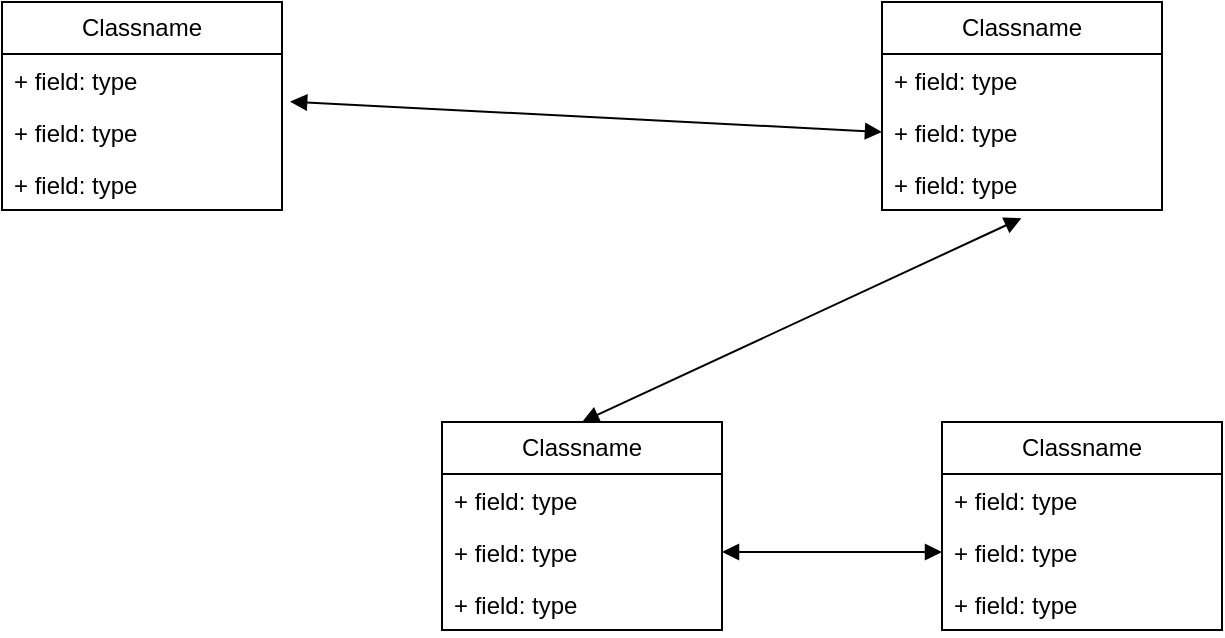 <mxfile version="25.0.1">
  <diagram name="Page-1" id="b5b7bab2-c9e2-2cf4-8b2a-24fd1a2a6d21">
    <mxGraphModel dx="2351" dy="1045" grid="1" gridSize="10" guides="1" tooltips="1" connect="1" arrows="1" fold="1" page="1" pageScale="1" pageWidth="827" pageHeight="1169" background="none" math="0" shadow="0">
      <root>
        <mxCell id="0" />
        <mxCell id="1" parent="0" />
        <mxCell id="ARt1oEXNG48UcG4bib0V-1" value="Classname" style="swimlane;fontStyle=0;childLayout=stackLayout;horizontal=1;startSize=26;fillColor=none;horizontalStack=0;resizeParent=1;resizeParentMax=0;resizeLast=0;collapsible=1;marginBottom=0;whiteSpace=wrap;html=1;" vertex="1" parent="1">
          <mxGeometry x="10" y="540" width="140" height="104" as="geometry" />
        </mxCell>
        <mxCell id="ARt1oEXNG48UcG4bib0V-2" value="+ field: type" style="text;strokeColor=none;fillColor=none;align=left;verticalAlign=top;spacingLeft=4;spacingRight=4;overflow=hidden;rotatable=0;points=[[0,0.5],[1,0.5]];portConstraint=eastwest;whiteSpace=wrap;html=1;" vertex="1" parent="ARt1oEXNG48UcG4bib0V-1">
          <mxGeometry y="26" width="140" height="26" as="geometry" />
        </mxCell>
        <mxCell id="ARt1oEXNG48UcG4bib0V-3" value="+ field: type" style="text;strokeColor=none;fillColor=none;align=left;verticalAlign=top;spacingLeft=4;spacingRight=4;overflow=hidden;rotatable=0;points=[[0,0.5],[1,0.5]];portConstraint=eastwest;whiteSpace=wrap;html=1;" vertex="1" parent="ARt1oEXNG48UcG4bib0V-1">
          <mxGeometry y="52" width="140" height="26" as="geometry" />
        </mxCell>
        <mxCell id="ARt1oEXNG48UcG4bib0V-4" value="+ field: type" style="text;strokeColor=none;fillColor=none;align=left;verticalAlign=top;spacingLeft=4;spacingRight=4;overflow=hidden;rotatable=0;points=[[0,0.5],[1,0.5]];portConstraint=eastwest;whiteSpace=wrap;html=1;" vertex="1" parent="ARt1oEXNG48UcG4bib0V-1">
          <mxGeometry y="78" width="140" height="26" as="geometry" />
        </mxCell>
        <mxCell id="ARt1oEXNG48UcG4bib0V-5" value="Classname" style="swimlane;fontStyle=0;childLayout=stackLayout;horizontal=1;startSize=26;fillColor=none;horizontalStack=0;resizeParent=1;resizeParentMax=0;resizeLast=0;collapsible=1;marginBottom=0;whiteSpace=wrap;html=1;" vertex="1" parent="1">
          <mxGeometry x="450" y="540" width="140" height="104" as="geometry" />
        </mxCell>
        <mxCell id="ARt1oEXNG48UcG4bib0V-6" value="+ field: type" style="text;strokeColor=none;fillColor=none;align=left;verticalAlign=top;spacingLeft=4;spacingRight=4;overflow=hidden;rotatable=0;points=[[0,0.5],[1,0.5]];portConstraint=eastwest;whiteSpace=wrap;html=1;" vertex="1" parent="ARt1oEXNG48UcG4bib0V-5">
          <mxGeometry y="26" width="140" height="26" as="geometry" />
        </mxCell>
        <mxCell id="ARt1oEXNG48UcG4bib0V-7" value="+ field: type" style="text;strokeColor=none;fillColor=none;align=left;verticalAlign=top;spacingLeft=4;spacingRight=4;overflow=hidden;rotatable=0;points=[[0,0.5],[1,0.5]];portConstraint=eastwest;whiteSpace=wrap;html=1;" vertex="1" parent="ARt1oEXNG48UcG4bib0V-5">
          <mxGeometry y="52" width="140" height="26" as="geometry" />
        </mxCell>
        <mxCell id="ARt1oEXNG48UcG4bib0V-8" value="+ field: type" style="text;strokeColor=none;fillColor=none;align=left;verticalAlign=top;spacingLeft=4;spacingRight=4;overflow=hidden;rotatable=0;points=[[0,0.5],[1,0.5]];portConstraint=eastwest;whiteSpace=wrap;html=1;" vertex="1" parent="ARt1oEXNG48UcG4bib0V-5">
          <mxGeometry y="78" width="140" height="26" as="geometry" />
        </mxCell>
        <mxCell id="ARt1oEXNG48UcG4bib0V-9" value="Classname" style="swimlane;fontStyle=0;childLayout=stackLayout;horizontal=1;startSize=26;fillColor=none;horizontalStack=0;resizeParent=1;resizeParentMax=0;resizeLast=0;collapsible=1;marginBottom=0;whiteSpace=wrap;html=1;" vertex="1" parent="1">
          <mxGeometry x="480" y="750" width="140" height="104" as="geometry" />
        </mxCell>
        <mxCell id="ARt1oEXNG48UcG4bib0V-10" value="+ field: type" style="text;strokeColor=none;fillColor=none;align=left;verticalAlign=top;spacingLeft=4;spacingRight=4;overflow=hidden;rotatable=0;points=[[0,0.5],[1,0.5]];portConstraint=eastwest;whiteSpace=wrap;html=1;" vertex="1" parent="ARt1oEXNG48UcG4bib0V-9">
          <mxGeometry y="26" width="140" height="26" as="geometry" />
        </mxCell>
        <mxCell id="ARt1oEXNG48UcG4bib0V-11" value="+ field: type" style="text;strokeColor=none;fillColor=none;align=left;verticalAlign=top;spacingLeft=4;spacingRight=4;overflow=hidden;rotatable=0;points=[[0,0.5],[1,0.5]];portConstraint=eastwest;whiteSpace=wrap;html=1;" vertex="1" parent="ARt1oEXNG48UcG4bib0V-9">
          <mxGeometry y="52" width="140" height="26" as="geometry" />
        </mxCell>
        <mxCell id="ARt1oEXNG48UcG4bib0V-12" value="+ field: type" style="text;strokeColor=none;fillColor=none;align=left;verticalAlign=top;spacingLeft=4;spacingRight=4;overflow=hidden;rotatable=0;points=[[0,0.5],[1,0.5]];portConstraint=eastwest;whiteSpace=wrap;html=1;" vertex="1" parent="ARt1oEXNG48UcG4bib0V-9">
          <mxGeometry y="78" width="140" height="26" as="geometry" />
        </mxCell>
        <mxCell id="ARt1oEXNG48UcG4bib0V-13" value="Classname" style="swimlane;fontStyle=0;childLayout=stackLayout;horizontal=1;startSize=26;fillColor=none;horizontalStack=0;resizeParent=1;resizeParentMax=0;resizeLast=0;collapsible=1;marginBottom=0;whiteSpace=wrap;html=1;" vertex="1" parent="1">
          <mxGeometry x="230" y="750" width="140" height="104" as="geometry" />
        </mxCell>
        <mxCell id="ARt1oEXNG48UcG4bib0V-14" value="+ field: type" style="text;strokeColor=none;fillColor=none;align=left;verticalAlign=top;spacingLeft=4;spacingRight=4;overflow=hidden;rotatable=0;points=[[0,0.5],[1,0.5]];portConstraint=eastwest;whiteSpace=wrap;html=1;" vertex="1" parent="ARt1oEXNG48UcG4bib0V-13">
          <mxGeometry y="26" width="140" height="26" as="geometry" />
        </mxCell>
        <mxCell id="ARt1oEXNG48UcG4bib0V-15" value="+ field: type" style="text;strokeColor=none;fillColor=none;align=left;verticalAlign=top;spacingLeft=4;spacingRight=4;overflow=hidden;rotatable=0;points=[[0,0.5],[1,0.5]];portConstraint=eastwest;whiteSpace=wrap;html=1;" vertex="1" parent="ARt1oEXNG48UcG4bib0V-13">
          <mxGeometry y="52" width="140" height="26" as="geometry" />
        </mxCell>
        <mxCell id="ARt1oEXNG48UcG4bib0V-16" value="+ field: type" style="text;strokeColor=none;fillColor=none;align=left;verticalAlign=top;spacingLeft=4;spacingRight=4;overflow=hidden;rotatable=0;points=[[0,0.5],[1,0.5]];portConstraint=eastwest;whiteSpace=wrap;html=1;" vertex="1" parent="ARt1oEXNG48UcG4bib0V-13">
          <mxGeometry y="78" width="140" height="26" as="geometry" />
        </mxCell>
        <mxCell id="ARt1oEXNG48UcG4bib0V-19" value="" style="endArrow=block;startArrow=block;endFill=1;startFill=1;html=1;rounded=0;exitX=1.029;exitY=-0.084;exitDx=0;exitDy=0;exitPerimeter=0;entryX=0;entryY=0.5;entryDx=0;entryDy=0;" edge="1" parent="1" source="ARt1oEXNG48UcG4bib0V-3" target="ARt1oEXNG48UcG4bib0V-7">
          <mxGeometry width="160" relative="1" as="geometry">
            <mxPoint x="570" y="950" as="sourcePoint" />
            <mxPoint x="730" y="950" as="targetPoint" />
          </mxGeometry>
        </mxCell>
        <mxCell id="ARt1oEXNG48UcG4bib0V-20" value="" style="endArrow=block;startArrow=block;endFill=1;startFill=1;html=1;rounded=0;exitX=0.498;exitY=1.157;exitDx=0;exitDy=0;exitPerimeter=0;entryX=0.5;entryY=0;entryDx=0;entryDy=0;" edge="1" parent="1" source="ARt1oEXNG48UcG4bib0V-8" target="ARt1oEXNG48UcG4bib0V-13">
          <mxGeometry width="160" relative="1" as="geometry">
            <mxPoint x="164" y="600" as="sourcePoint" />
            <mxPoint x="460" y="615" as="targetPoint" />
          </mxGeometry>
        </mxCell>
        <mxCell id="ARt1oEXNG48UcG4bib0V-21" value="" style="endArrow=block;startArrow=block;endFill=1;startFill=1;html=1;rounded=0;exitX=1;exitY=0.5;exitDx=0;exitDy=0;entryX=0;entryY=0.5;entryDx=0;entryDy=0;" edge="1" parent="1" source="ARt1oEXNG48UcG4bib0V-15" target="ARt1oEXNG48UcG4bib0V-11">
          <mxGeometry width="160" relative="1" as="geometry">
            <mxPoint x="570" y="950" as="sourcePoint" />
            <mxPoint x="730" y="950" as="targetPoint" />
          </mxGeometry>
        </mxCell>
      </root>
    </mxGraphModel>
  </diagram>
</mxfile>
